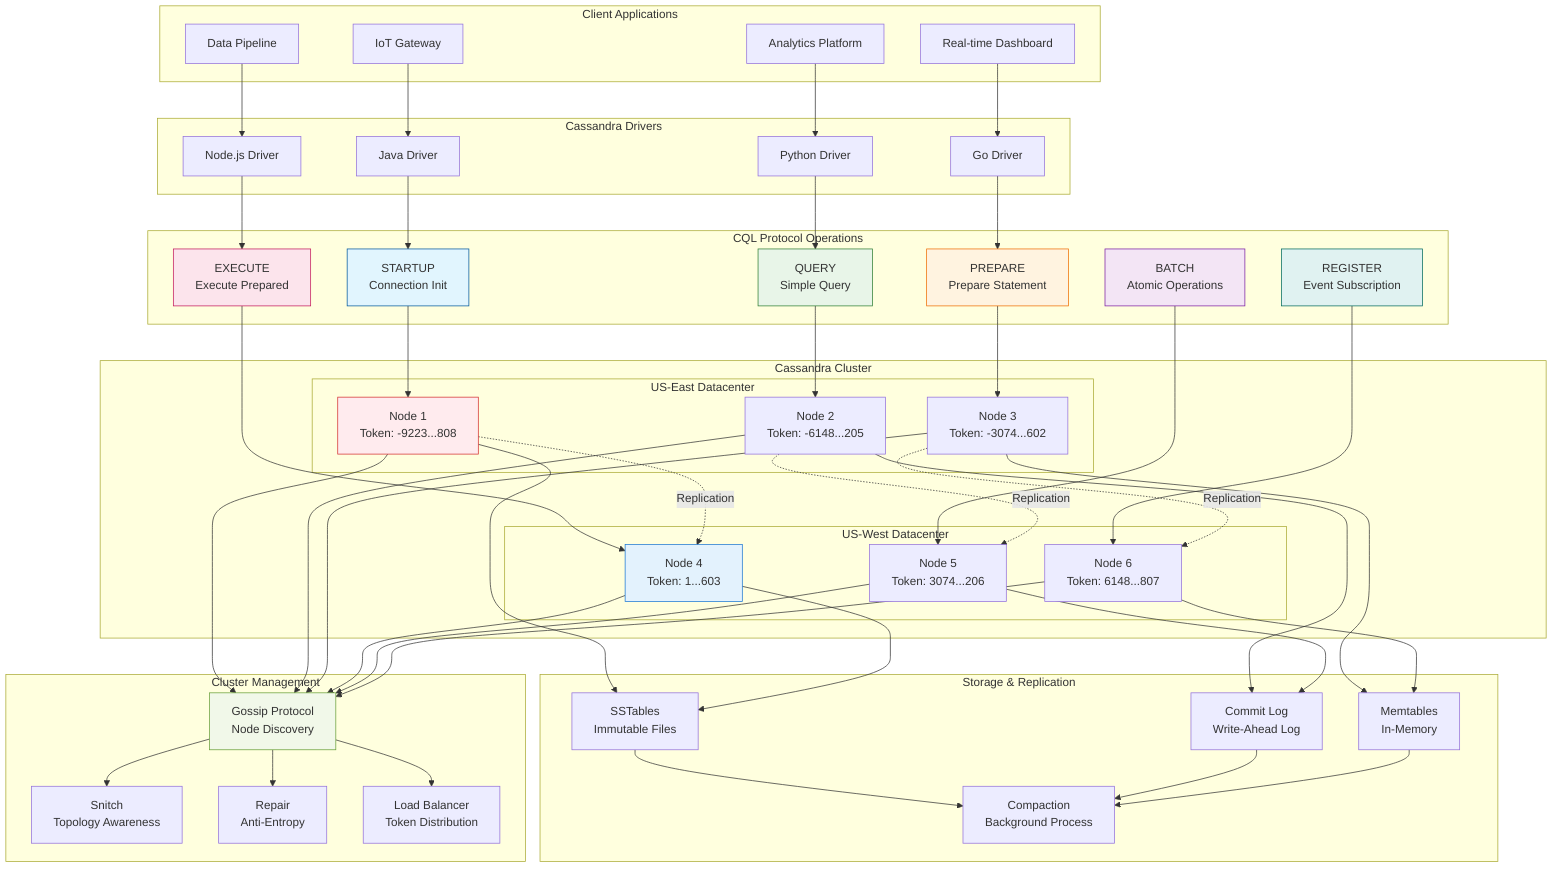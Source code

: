 graph TB
    subgraph "Client Applications"
        A[IoT Gateway]
        B[Analytics Platform]
        C[Real-time Dashboard]
        D[Data Pipeline]
    end
    
    subgraph "Cassandra Drivers"
        E[Java Driver]
        F[Python Driver]
        G[Go Driver]
        H[Node.js Driver]
    end
    
    subgraph "CQL Protocol Operations"
        I[STARTUP<br/>Connection Init]
        J[QUERY<br/>Simple Query]
        K[PREPARE<br/>Prepare Statement]
        L[EXECUTE<br/>Execute Prepared]
        M[BATCH<br/>Atomic Operations]
        N[REGISTER<br/>Event Subscription]
    end
    
    subgraph "Cassandra Cluster"
        subgraph "US-East Datacenter"
            O[Node 1<br/>Token: -9223...808]
            P[Node 2<br/>Token: -6148...205]
            Q[Node 3<br/>Token: -3074...602]
        end
        
        subgraph "US-West Datacenter"
            R[Node 4<br/>Token: 1...603]
            S[Node 5<br/>Token: 3074...206]
            T[Node 6<br/>Token: 6148...807]
        end
    end
    
    subgraph "Storage & Replication"
        U[SSTables<br/>Immutable Files]
        V[Commit Log<br/>Write-Ahead Log]
        W[Memtables<br/>In-Memory]
        X[Compaction<br/>Background Process]
    end
    
    subgraph "Cluster Management"
        Y[Gossip Protocol<br/>Node Discovery]
        Z[Snitch<br/>Topology Awareness]
        AA[Repair<br/>Anti-Entropy]
        BB[Load Balancer<br/>Token Distribution]
    end
    
    %% Client to Driver connections
    A --> E
    B --> F
    C --> G
    D --> H
    
    %% Driver to Protocol operations
    E --> I
    F --> J
    G --> K
    H --> L
    
    %% Protocol operations to cluster
    I --> O
    J --> P
    K --> Q
    L --> R
    M --> S
    N --> T
    
    %% Cross-datacenter replication
    O -.->|Replication| R
    P -.->|Replication| S
    Q -.->|Replication| T
    
    %% Storage layer
    O --> U
    P --> V
    Q --> W
    R --> U
    S --> V
    T --> W
    
    %% Background processes
    U --> X
    V --> X
    W --> X
    
    %% Cluster management
    O --> Y
    P --> Y
    Q --> Y
    R --> Y
    S --> Y
    T --> Y
    
    Y --> Z
    Y --> AA
    Y --> BB
    
    %% Styling
    style I fill:#e1f5fe,stroke:#01579b
    style J fill:#e8f5e8,stroke:#2e7d32
    style K fill:#fff3e0,stroke:#ef6c00
    style L fill:#fce4ec,stroke:#c2185b
    style M fill:#f3e5f5,stroke:#7b1fa2
    style N fill:#e0f2f1,stroke:#00695c
    style O fill:#ffebee,stroke:#d32f2f
    style R fill:#e3f2fd,stroke:#1976d2
    style Y fill:#f1f8e9,stroke:#689f38